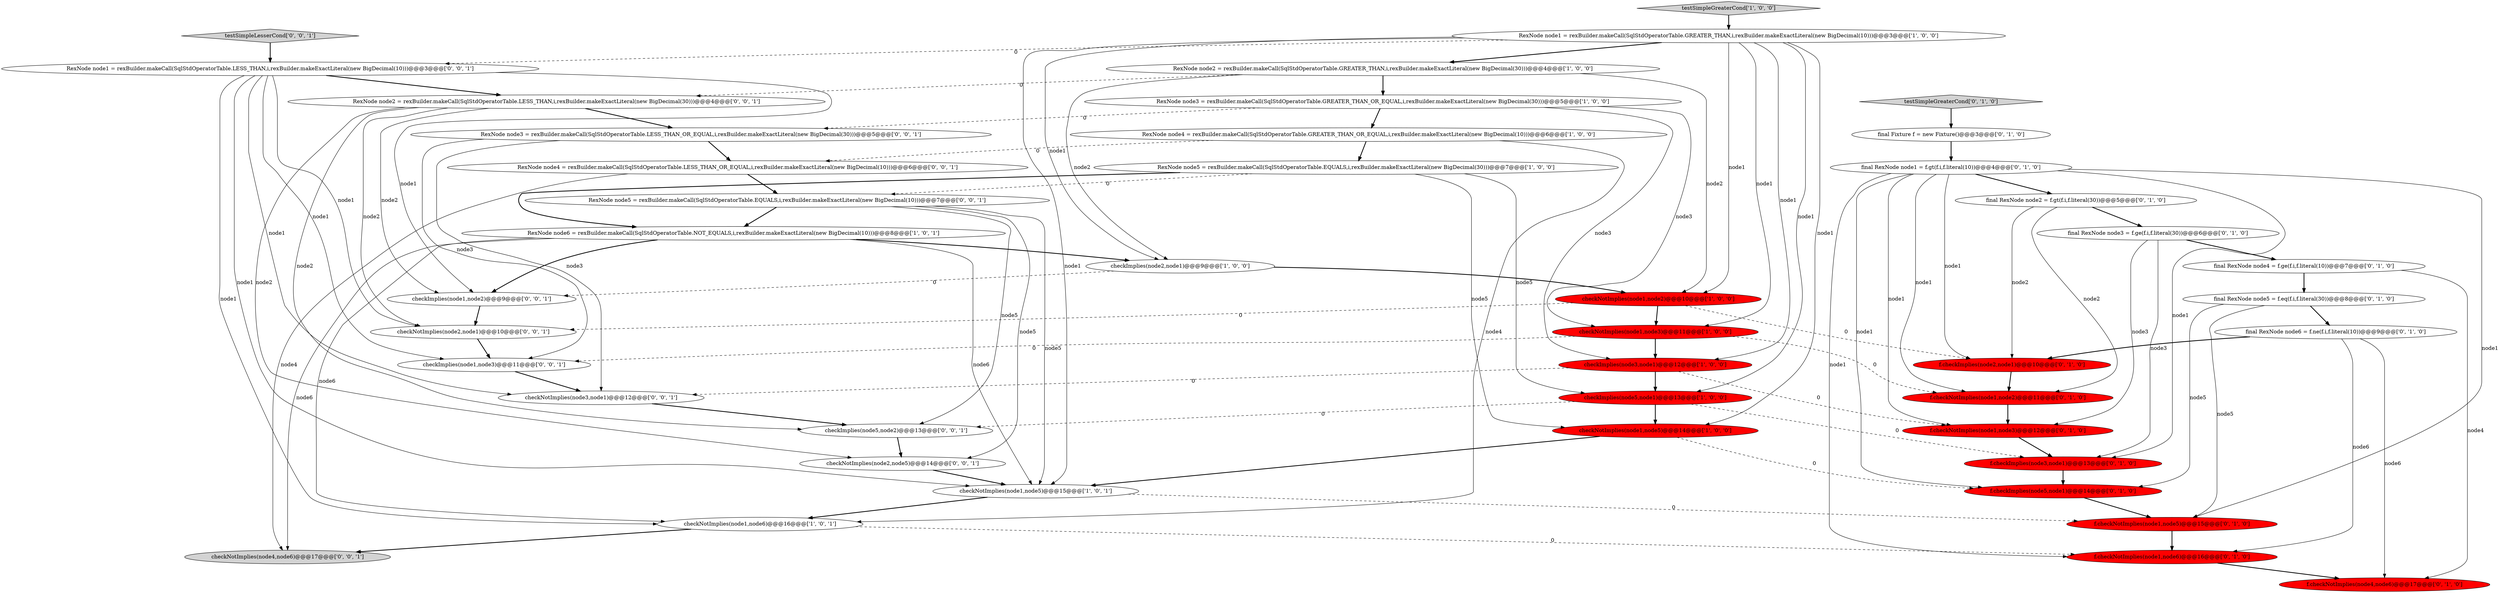 digraph {
28 [style = filled, label = "f.checkNotImplies(node4,node6)@@@17@@@['0', '1', '0']", fillcolor = red, shape = ellipse image = "AAA1AAABBB2BBB"];
19 [style = filled, label = "f.checkNotImplies(node1,node6)@@@16@@@['0', '1', '0']", fillcolor = red, shape = ellipse image = "AAA1AAABBB2BBB"];
43 [style = filled, label = "checkImplies(node1,node3)@@@11@@@['0', '0', '1']", fillcolor = white, shape = ellipse image = "AAA0AAABBB3BBB"];
23 [style = filled, label = "f.checkNotImplies(node1,node3)@@@12@@@['0', '1', '0']", fillcolor = red, shape = ellipse image = "AAA1AAABBB2BBB"];
18 [style = filled, label = "f.checkImplies(node2,node1)@@@10@@@['0', '1', '0']", fillcolor = red, shape = ellipse image = "AAA1AAABBB2BBB"];
35 [style = filled, label = "checkImplies(node5,node2)@@@13@@@['0', '0', '1']", fillcolor = white, shape = ellipse image = "AAA0AAABBB3BBB"];
27 [style = filled, label = "f.checkImplies(node3,node1)@@@13@@@['0', '1', '0']", fillcolor = red, shape = ellipse image = "AAA1AAABBB2BBB"];
2 [style = filled, label = "testSimpleGreaterCond['1', '0', '0']", fillcolor = lightgray, shape = diamond image = "AAA0AAABBB1BBB"];
38 [style = filled, label = "RexNode node3 = rexBuilder.makeCall(SqlStdOperatorTable.LESS_THAN_OR_EQUAL,i,rexBuilder.makeExactLiteral(new BigDecimal(30)))@@@5@@@['0', '0', '1']", fillcolor = white, shape = ellipse image = "AAA0AAABBB3BBB"];
0 [style = filled, label = "RexNode node4 = rexBuilder.makeCall(SqlStdOperatorTable.GREATER_THAN_OR_EQUAL,i,rexBuilder.makeExactLiteral(new BigDecimal(10)))@@@6@@@['1', '0', '0']", fillcolor = white, shape = ellipse image = "AAA0AAABBB1BBB"];
11 [style = filled, label = "checkNotImplies(node1,node3)@@@11@@@['1', '0', '0']", fillcolor = red, shape = ellipse image = "AAA1AAABBB1BBB"];
41 [style = filled, label = "checkNotImplies(node3,node1)@@@12@@@['0', '0', '1']", fillcolor = white, shape = ellipse image = "AAA0AAABBB3BBB"];
39 [style = filled, label = "RexNode node5 = rexBuilder.makeCall(SqlStdOperatorTable.EQUALS,i,rexBuilder.makeExactLiteral(new BigDecimal(10)))@@@7@@@['0', '0', '1']", fillcolor = white, shape = ellipse image = "AAA0AAABBB3BBB"];
1 [style = filled, label = "checkNotImplies(node1,node2)@@@10@@@['1', '0', '0']", fillcolor = red, shape = ellipse image = "AAA1AAABBB1BBB"];
16 [style = filled, label = "f.checkNotImplies(node1,node2)@@@11@@@['0', '1', '0']", fillcolor = red, shape = ellipse image = "AAA1AAABBB2BBB"];
13 [style = filled, label = "RexNode node6 = rexBuilder.makeCall(SqlStdOperatorTable.NOT_EQUALS,i,rexBuilder.makeExactLiteral(new BigDecimal(10)))@@@8@@@['1', '0', '1']", fillcolor = white, shape = ellipse image = "AAA0AAABBB1BBB"];
33 [style = filled, label = "checkNotImplies(node2,node5)@@@14@@@['0', '0', '1']", fillcolor = white, shape = ellipse image = "AAA0AAABBB3BBB"];
36 [style = filled, label = "testSimpleLesserCond['0', '0', '1']", fillcolor = lightgray, shape = diamond image = "AAA0AAABBB3BBB"];
8 [style = filled, label = "RexNode node3 = rexBuilder.makeCall(SqlStdOperatorTable.GREATER_THAN_OR_EQUAL,i,rexBuilder.makeExactLiteral(new BigDecimal(30)))@@@5@@@['1', '0', '0']", fillcolor = white, shape = ellipse image = "AAA0AAABBB1BBB"];
10 [style = filled, label = "checkImplies(node2,node1)@@@9@@@['1', '0', '0']", fillcolor = white, shape = ellipse image = "AAA0AAABBB1BBB"];
20 [style = filled, label = "f.checkNotImplies(node1,node5)@@@15@@@['0', '1', '0']", fillcolor = red, shape = ellipse image = "AAA1AAABBB2BBB"];
24 [style = filled, label = "testSimpleGreaterCond['0', '1', '0']", fillcolor = lightgray, shape = diamond image = "AAA0AAABBB2BBB"];
31 [style = filled, label = "RexNode node4 = rexBuilder.makeCall(SqlStdOperatorTable.LESS_THAN_OR_EQUAL,i,rexBuilder.makeExactLiteral(new BigDecimal(10)))@@@6@@@['0', '0', '1']", fillcolor = white, shape = ellipse image = "AAA0AAABBB3BBB"];
12 [style = filled, label = "RexNode node5 = rexBuilder.makeCall(SqlStdOperatorTable.EQUALS,i,rexBuilder.makeExactLiteral(new BigDecimal(30)))@@@7@@@['1', '0', '0']", fillcolor = white, shape = ellipse image = "AAA0AAABBB1BBB"];
37 [style = filled, label = "RexNode node2 = rexBuilder.makeCall(SqlStdOperatorTable.LESS_THAN,i,rexBuilder.makeExactLiteral(new BigDecimal(30)))@@@4@@@['0', '0', '1']", fillcolor = white, shape = ellipse image = "AAA0AAABBB3BBB"];
6 [style = filled, label = "RexNode node1 = rexBuilder.makeCall(SqlStdOperatorTable.GREATER_THAN,i,rexBuilder.makeExactLiteral(new BigDecimal(10)))@@@3@@@['1', '0', '0']", fillcolor = white, shape = ellipse image = "AAA0AAABBB1BBB"];
14 [style = filled, label = "checkImplies(node5,node1)@@@13@@@['1', '0', '0']", fillcolor = red, shape = ellipse image = "AAA1AAABBB1BBB"];
42 [style = filled, label = "checkNotImplies(node4,node6)@@@17@@@['0', '0', '1']", fillcolor = lightgray, shape = ellipse image = "AAA0AAABBB3BBB"];
22 [style = filled, label = "final RexNode node1 = f.gt(f.i,f.literal(10))@@@4@@@['0', '1', '0']", fillcolor = white, shape = ellipse image = "AAA0AAABBB2BBB"];
9 [style = filled, label = "RexNode node2 = rexBuilder.makeCall(SqlStdOperatorTable.GREATER_THAN,i,rexBuilder.makeExactLiteral(new BigDecimal(30)))@@@4@@@['1', '0', '0']", fillcolor = white, shape = ellipse image = "AAA0AAABBB1BBB"];
40 [style = filled, label = "checkNotImplies(node2,node1)@@@10@@@['0', '0', '1']", fillcolor = white, shape = ellipse image = "AAA0AAABBB3BBB"];
30 [style = filled, label = "final RexNode node5 = f.eq(f.i,f.literal(30))@@@8@@@['0', '1', '0']", fillcolor = white, shape = ellipse image = "AAA0AAABBB2BBB"];
7 [style = filled, label = "checkImplies(node3,node1)@@@12@@@['1', '0', '0']", fillcolor = red, shape = ellipse image = "AAA1AAABBB1BBB"];
26 [style = filled, label = "final RexNode node2 = f.gt(f.i,f.literal(30))@@@5@@@['0', '1', '0']", fillcolor = white, shape = ellipse image = "AAA0AAABBB2BBB"];
29 [style = filled, label = "final RexNode node6 = f.ne(f.i,f.literal(10))@@@9@@@['0', '1', '0']", fillcolor = white, shape = ellipse image = "AAA0AAABBB2BBB"];
5 [style = filled, label = "checkNotImplies(node1,node5)@@@14@@@['1', '0', '0']", fillcolor = red, shape = ellipse image = "AAA1AAABBB1BBB"];
32 [style = filled, label = "RexNode node1 = rexBuilder.makeCall(SqlStdOperatorTable.LESS_THAN,i,rexBuilder.makeExactLiteral(new BigDecimal(10)))@@@3@@@['0', '0', '1']", fillcolor = white, shape = ellipse image = "AAA0AAABBB3BBB"];
3 [style = filled, label = "checkNotImplies(node1,node5)@@@15@@@['1', '0', '1']", fillcolor = white, shape = ellipse image = "AAA0AAABBB1BBB"];
21 [style = filled, label = "final Fixture f = new Fixture()@@@3@@@['0', '1', '0']", fillcolor = white, shape = ellipse image = "AAA0AAABBB2BBB"];
17 [style = filled, label = "final RexNode node4 = f.ge(f.i,f.literal(10))@@@7@@@['0', '1', '0']", fillcolor = white, shape = ellipse image = "AAA0AAABBB2BBB"];
4 [style = filled, label = "checkNotImplies(node1,node6)@@@16@@@['1', '0', '1']", fillcolor = white, shape = ellipse image = "AAA0AAABBB1BBB"];
15 [style = filled, label = "final RexNode node3 = f.ge(f.i,f.literal(30))@@@6@@@['0', '1', '0']", fillcolor = white, shape = ellipse image = "AAA0AAABBB2BBB"];
25 [style = filled, label = "f.checkImplies(node5,node1)@@@14@@@['0', '1', '0']", fillcolor = red, shape = ellipse image = "AAA1AAABBB2BBB"];
34 [style = filled, label = "checkImplies(node1,node2)@@@9@@@['0', '0', '1']", fillcolor = white, shape = ellipse image = "AAA0AAABBB3BBB"];
5->3 [style = bold, label=""];
32->4 [style = solid, label="node1"];
32->37 [style = bold, label=""];
17->28 [style = solid, label="node4"];
2->6 [style = bold, label=""];
11->16 [style = dashed, label="0"];
10->34 [style = dashed, label="0"];
6->10 [style = solid, label="node1"];
1->18 [style = dashed, label="0"];
5->25 [style = dashed, label="0"];
38->31 [style = bold, label=""];
37->34 [style = solid, label="node2"];
3->4 [style = bold, label=""];
30->29 [style = bold, label=""];
15->23 [style = solid, label="node3"];
22->19 [style = solid, label="node1"];
29->18 [style = bold, label=""];
30->20 [style = solid, label="node5"];
7->14 [style = bold, label=""];
1->40 [style = dashed, label="0"];
8->0 [style = bold, label=""];
15->17 [style = bold, label=""];
24->21 [style = bold, label=""];
37->38 [style = bold, label=""];
26->15 [style = bold, label=""];
32->43 [style = solid, label="node1"];
11->43 [style = dashed, label="0"];
19->28 [style = bold, label=""];
31->42 [style = solid, label="node4"];
27->25 [style = bold, label=""];
32->40 [style = solid, label="node1"];
39->33 [style = solid, label="node5"];
13->4 [style = solid, label="node6"];
22->23 [style = solid, label="node1"];
13->34 [style = bold, label=""];
13->42 [style = solid, label="node6"];
33->3 [style = bold, label=""];
9->10 [style = solid, label="node2"];
6->7 [style = solid, label="node1"];
6->32 [style = dashed, label="0"];
39->35 [style = solid, label="node5"];
0->4 [style = solid, label="node4"];
6->3 [style = solid, label="node1"];
32->3 [style = solid, label="node1"];
9->8 [style = bold, label=""];
1->11 [style = bold, label=""];
9->37 [style = dashed, label="0"];
13->3 [style = solid, label="node6"];
8->38 [style = dashed, label="0"];
21->22 [style = bold, label=""];
38->43 [style = solid, label="node3"];
37->40 [style = solid, label="node2"];
14->35 [style = dashed, label="0"];
20->19 [style = bold, label=""];
10->1 [style = bold, label=""];
12->14 [style = solid, label="node5"];
12->39 [style = dashed, label="0"];
38->41 [style = solid, label="node3"];
13->10 [style = bold, label=""];
22->26 [style = bold, label=""];
9->1 [style = solid, label="node2"];
7->23 [style = dashed, label="0"];
34->40 [style = bold, label=""];
39->13 [style = bold, label=""];
22->25 [style = solid, label="node1"];
0->12 [style = bold, label=""];
16->23 [style = bold, label=""];
32->34 [style = solid, label="node1"];
6->14 [style = solid, label="node1"];
15->27 [style = solid, label="node3"];
12->13 [style = bold, label=""];
29->28 [style = solid, label="node6"];
25->20 [style = bold, label=""];
26->16 [style = solid, label="node2"];
43->41 [style = bold, label=""];
4->19 [style = dashed, label="0"];
7->41 [style = dashed, label="0"];
31->39 [style = bold, label=""];
40->43 [style = bold, label=""];
22->18 [style = solid, label="node1"];
22->16 [style = solid, label="node1"];
14->5 [style = bold, label=""];
41->35 [style = bold, label=""];
8->7 [style = solid, label="node3"];
18->16 [style = bold, label=""];
6->1 [style = solid, label="node1"];
32->41 [style = solid, label="node1"];
23->27 [style = bold, label=""];
37->33 [style = solid, label="node2"];
8->11 [style = solid, label="node3"];
6->5 [style = solid, label="node1"];
35->33 [style = bold, label=""];
4->42 [style = bold, label=""];
36->32 [style = bold, label=""];
12->5 [style = solid, label="node5"];
17->30 [style = bold, label=""];
30->25 [style = solid, label="node5"];
14->27 [style = dashed, label="0"];
22->20 [style = solid, label="node1"];
29->19 [style = solid, label="node6"];
39->3 [style = solid, label="node5"];
6->11 [style = solid, label="node1"];
22->27 [style = solid, label="node1"];
3->20 [style = dashed, label="0"];
0->31 [style = dashed, label="0"];
26->18 [style = solid, label="node2"];
6->9 [style = bold, label=""];
11->7 [style = bold, label=""];
37->35 [style = solid, label="node2"];
}
